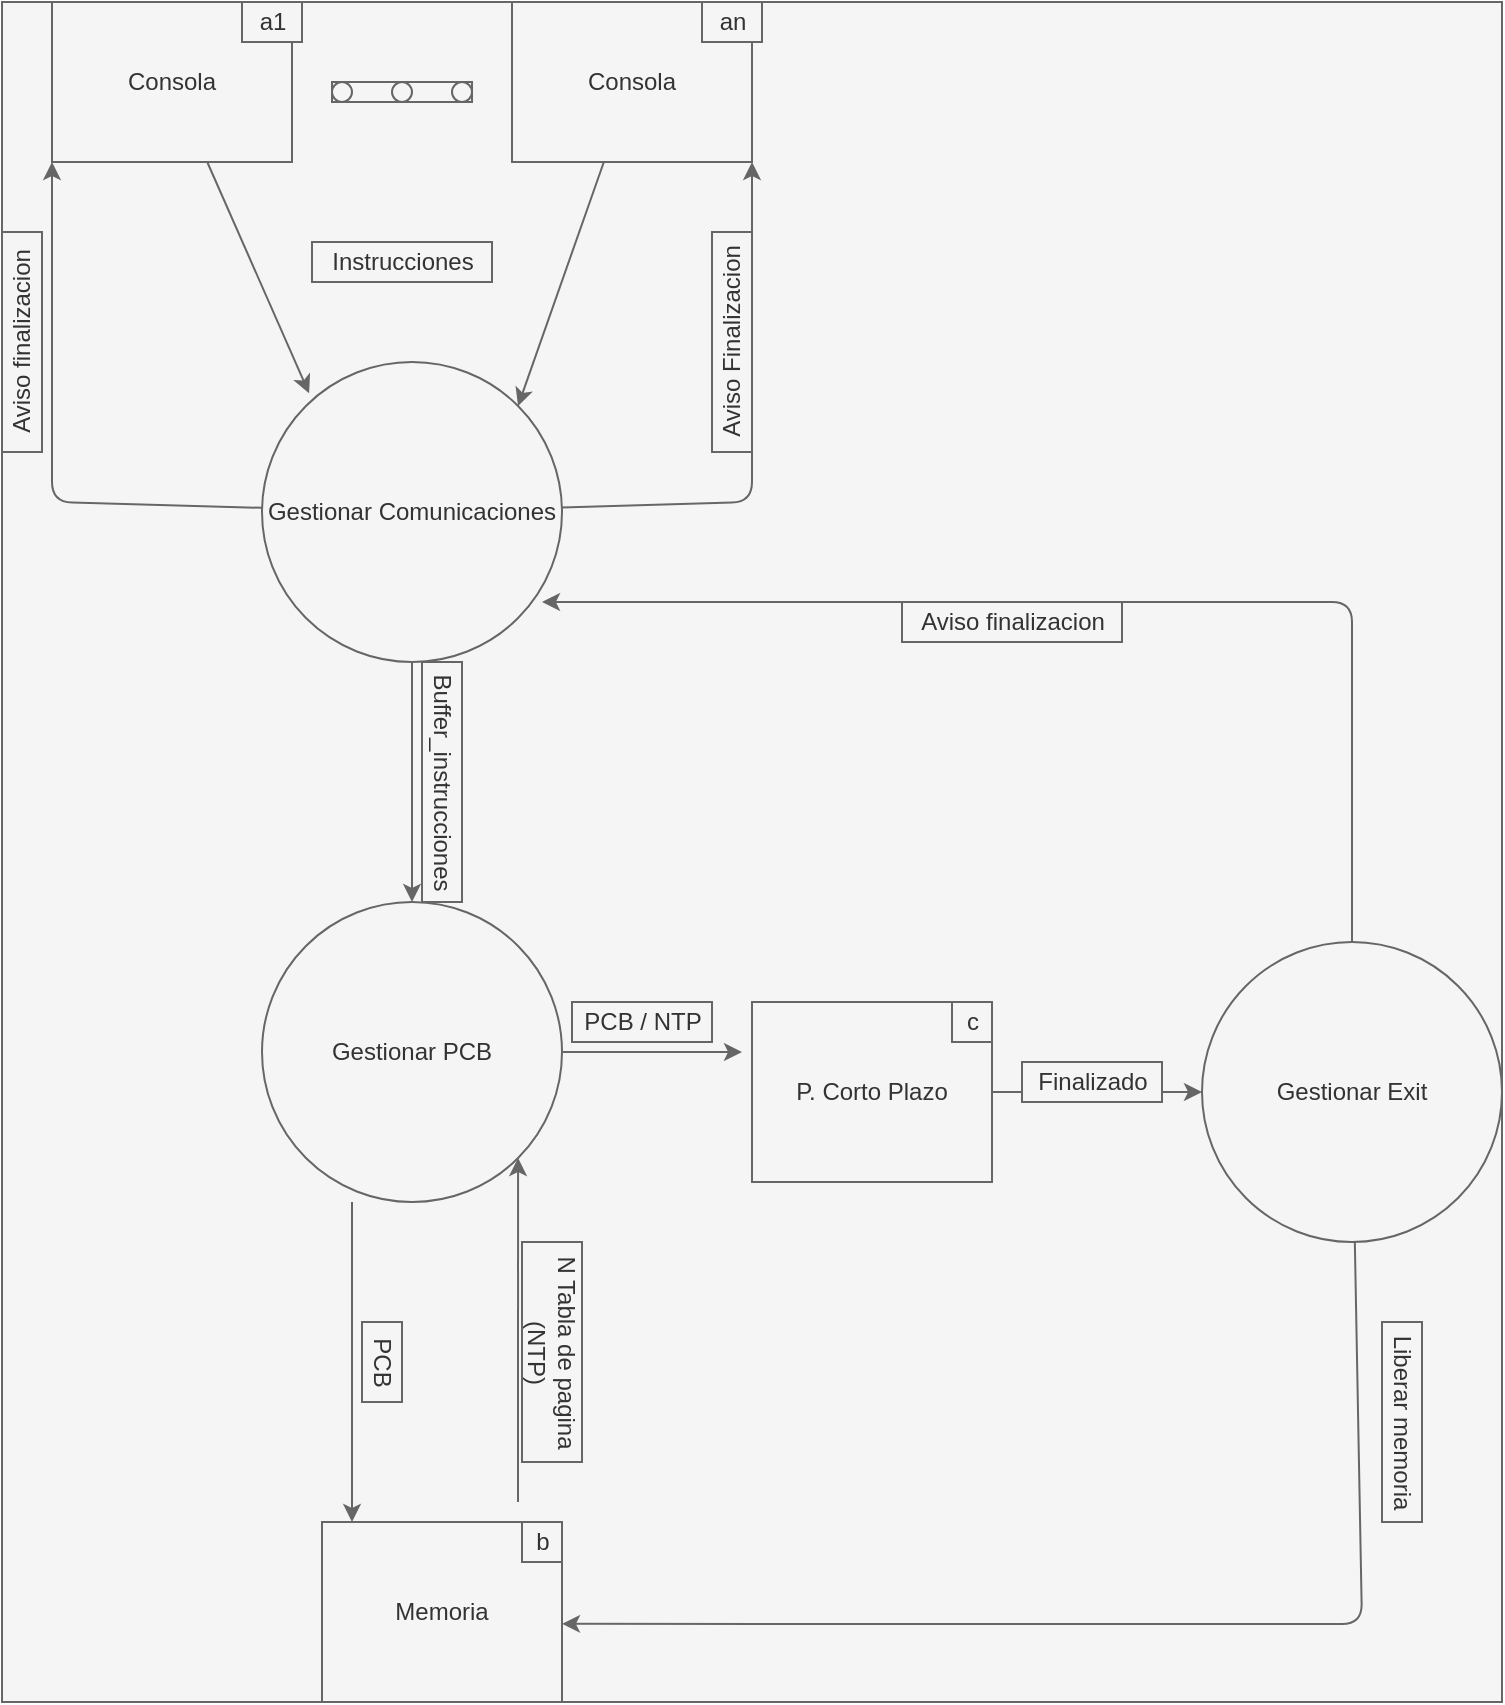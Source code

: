 <mxfile>
    <diagram id="eUtPxfsxg23w9FF80wGf" name="Page-1">
        <mxGraphModel dx="1492" dy="1218" grid="1" gridSize="10" guides="1" tooltips="1" connect="1" arrows="1" fold="1" page="1" pageScale="1" pageWidth="850" pageHeight="1100" math="0" shadow="0">
            <root>
                <mxCell id="0"/>
                <mxCell id="1" parent="0"/>
                <mxCell id="55" value="" style="group;fillColor=#f5f5f5;fontColor=#333333;strokeColor=#666666;" vertex="1" connectable="0" parent="1">
                    <mxGeometry x="70" y="70" width="750" height="850" as="geometry"/>
                </mxCell>
                <mxCell id="54" value="Gestionar Exit" style="ellipse;whiteSpace=wrap;html=1;aspect=fixed;fillColor=#f5f5f5;fontColor=#333333;strokeColor=#666666;" vertex="1" parent="55">
                    <mxGeometry x="600" y="470" width="150" height="150" as="geometry"/>
                </mxCell>
                <mxCell id="34" style="edgeStyle=none;html=1;entryX=1;entryY=1;entryDx=0;entryDy=0;fillColor=#f5f5f5;strokeColor=#666666;" parent="55" target="23" edge="1">
                    <mxGeometry relative="1" as="geometry">
                        <mxPoint x="258" y="750" as="sourcePoint"/>
                        <mxPoint x="514.98" y="819.95" as="targetPoint"/>
                    </mxGeometry>
                </mxCell>
                <mxCell id="31" value="Memoria" style="rounded=0;whiteSpace=wrap;html=1;fillColor=#f5f5f5;fontColor=#333333;strokeColor=#666666;" parent="55" vertex="1">
                    <mxGeometry x="160.0" y="760" width="120" height="90" as="geometry"/>
                </mxCell>
                <mxCell id="32" value="b" style="text;html=1;align=center;verticalAlign=middle;resizable=0;points=[];autosize=1;strokeColor=#666666;fillColor=#f5f5f5;fontColor=#333333;" parent="55" vertex="1">
                    <mxGeometry x="260" y="760" width="20" height="20" as="geometry"/>
                </mxCell>
                <mxCell id="33" value="PCB" style="text;html=1;align=center;verticalAlign=middle;resizable=0;points=[];autosize=1;strokeColor=#666666;fillColor=#f5f5f5;rotation=90;fontColor=#333333;" parent="55" vertex="1">
                    <mxGeometry x="170" y="670" width="40" height="20" as="geometry"/>
                </mxCell>
                <mxCell id="35" value="N Tabla de pagina&lt;br&gt;(NTP)" style="text;html=1;align=center;verticalAlign=middle;resizable=0;points=[];autosize=1;strokeColor=#666666;fillColor=#f5f5f5;rotation=90;fontColor=#333333;" parent="55" vertex="1">
                    <mxGeometry x="220" y="660" width="110" height="30" as="geometry"/>
                </mxCell>
                <mxCell id="49" style="edgeStyle=none;html=1;fillColor=#f5f5f5;strokeColor=#666666;" parent="55" edge="1">
                    <mxGeometry relative="1" as="geometry">
                        <mxPoint x="280.0" y="810.926" as="targetPoint"/>
                        <Array as="points">
                            <mxPoint x="680" y="811"/>
                        </Array>
                        <mxPoint x="676.415" y="619.987" as="sourcePoint"/>
                    </mxGeometry>
                </mxCell>
                <mxCell id="51" style="edgeStyle=none;html=1;fillColor=#f5f5f5;strokeColor=#666666;" parent="55" edge="1">
                    <mxGeometry relative="1" as="geometry">
                        <mxPoint x="270" y="300" as="targetPoint"/>
                        <Array as="points">
                            <mxPoint x="675" y="300"/>
                        </Array>
                        <mxPoint x="675" y="470" as="sourcePoint"/>
                    </mxGeometry>
                </mxCell>
                <mxCell id="47" style="edgeStyle=none;html=1;entryX=0;entryY=0.5;entryDx=0;entryDy=0;fillColor=#f5f5f5;strokeColor=#666666;" parent="55" source="27" edge="1">
                    <mxGeometry relative="1" as="geometry">
                        <mxPoint x="600" y="545" as="targetPoint"/>
                    </mxGeometry>
                </mxCell>
                <mxCell id="48" value="Finalizado" style="text;html=1;align=center;verticalAlign=middle;resizable=0;points=[];autosize=1;strokeColor=#666666;fillColor=#f5f5f5;fontColor=#333333;" parent="55" vertex="1">
                    <mxGeometry x="510" y="530" width="70" height="20" as="geometry"/>
                </mxCell>
                <mxCell id="50" value="Liberar memoria" style="text;html=1;align=center;verticalAlign=middle;resizable=0;points=[];autosize=1;strokeColor=#666666;fillColor=#f5f5f5;rotation=90;fontColor=#333333;" parent="55" vertex="1">
                    <mxGeometry x="650" y="700" width="100" height="20" as="geometry"/>
                </mxCell>
                <mxCell id="52" value="Aviso finalizacion" style="text;html=1;align=center;verticalAlign=middle;resizable=0;points=[];autosize=1;strokeColor=#666666;fillColor=#f5f5f5;fontColor=#333333;" parent="55" vertex="1">
                    <mxGeometry x="450" y="300" width="110" height="20" as="geometry"/>
                </mxCell>
                <mxCell id="2" value="Consola" style="rounded=0;whiteSpace=wrap;html=1;fillColor=#f5f5f5;fontColor=#333333;strokeColor=#666666;" parent="55" vertex="1">
                    <mxGeometry x="25" width="120" height="80" as="geometry"/>
                </mxCell>
                <mxCell id="3" value="a1" style="text;html=1;align=center;verticalAlign=middle;resizable=0;points=[];autosize=1;strokeColor=#666666;fillColor=#f5f5f5;fontColor=#333333;" parent="55" vertex="1">
                    <mxGeometry x="120" width="30" height="20" as="geometry"/>
                </mxCell>
                <mxCell id="7" value="" style="group;fillColor=#f5f5f5;fontColor=#333333;strokeColor=#666666;" parent="55" vertex="1" connectable="0">
                    <mxGeometry x="165" y="40" width="70" height="10" as="geometry"/>
                </mxCell>
                <mxCell id="4" value="" style="shape=ellipse;fillColor=#f5f5f5;strokeColor=#666666;html=1;sketch=0;fontColor=#333333;" parent="7" vertex="1">
                    <mxGeometry width="10" height="10" as="geometry"/>
                </mxCell>
                <mxCell id="5" value="" style="shape=ellipse;fillColor=#f5f5f5;strokeColor=#666666;html=1;sketch=0;fontColor=#333333;" parent="7" vertex="1">
                    <mxGeometry x="30" width="10" height="10" as="geometry"/>
                </mxCell>
                <mxCell id="6" value="" style="shape=ellipse;fillColor=#f5f5f5;strokeColor=#666666;html=1;sketch=0;fontColor=#333333;" parent="7" vertex="1">
                    <mxGeometry x="60" width="10" height="10" as="geometry"/>
                </mxCell>
                <mxCell id="8" value="Consola" style="rounded=0;whiteSpace=wrap;html=1;fillColor=#f5f5f5;fontColor=#333333;strokeColor=#666666;" parent="55" vertex="1">
                    <mxGeometry x="255" width="120" height="80" as="geometry"/>
                </mxCell>
                <mxCell id="9" value="an" style="text;html=1;align=center;verticalAlign=middle;resizable=0;points=[];autosize=1;strokeColor=#666666;fillColor=#f5f5f5;fontColor=#333333;" parent="55" vertex="1">
                    <mxGeometry x="350" width="30" height="20" as="geometry"/>
                </mxCell>
                <mxCell id="19" style="edgeStyle=none;html=1;entryX=1;entryY=1;entryDx=0;entryDy=0;fillColor=#f5f5f5;strokeColor=#666666;" parent="55" source="12" target="8" edge="1">
                    <mxGeometry relative="1" as="geometry">
                        <Array as="points">
                            <mxPoint x="375" y="250"/>
                        </Array>
                    </mxGeometry>
                </mxCell>
                <mxCell id="20" style="edgeStyle=none;html=1;entryX=0;entryY=1;entryDx=0;entryDy=0;fillColor=#f5f5f5;strokeColor=#666666;" parent="55" source="12" target="2" edge="1">
                    <mxGeometry relative="1" as="geometry">
                        <Array as="points">
                            <mxPoint x="25" y="250"/>
                        </Array>
                    </mxGeometry>
                </mxCell>
                <mxCell id="12" value="Gestionar Comunicaciones" style="ellipse;whiteSpace=wrap;html=1;aspect=fixed;fillColor=#f5f5f5;fontColor=#333333;strokeColor=#666666;" parent="55" vertex="1">
                    <mxGeometry x="130" y="180" width="150" height="150" as="geometry"/>
                </mxCell>
                <mxCell id="13" style="edgeStyle=none;html=1;entryX=0.157;entryY=0.104;entryDx=0;entryDy=0;entryPerimeter=0;fillColor=#f5f5f5;strokeColor=#666666;" parent="55" source="2" target="12" edge="1">
                    <mxGeometry relative="1" as="geometry"/>
                </mxCell>
                <mxCell id="14" style="edgeStyle=none;html=1;entryX=1;entryY=0;entryDx=0;entryDy=0;fillColor=#f5f5f5;strokeColor=#666666;" parent="55" source="8" target="12" edge="1">
                    <mxGeometry relative="1" as="geometry"/>
                </mxCell>
                <mxCell id="15" value="Instrucciones" style="text;html=1;align=center;verticalAlign=middle;resizable=0;points=[];autosize=1;strokeColor=#666666;fillColor=#f5f5f5;fontColor=#333333;" parent="55" vertex="1">
                    <mxGeometry x="155" y="120" width="90" height="20" as="geometry"/>
                </mxCell>
                <mxCell id="18" value="Aviso Finalizacion" style="text;html=1;align=center;verticalAlign=middle;resizable=0;points=[];autosize=1;strokeColor=#666666;fillColor=#f5f5f5;rotation=-90;fontColor=#333333;" parent="55" vertex="1">
                    <mxGeometry x="310" y="160" width="110" height="20" as="geometry"/>
                </mxCell>
                <mxCell id="21" value="Aviso finalizacion" style="text;html=1;align=center;verticalAlign=middle;resizable=0;points=[];autosize=1;strokeColor=#666666;fillColor=#f5f5f5;rotation=-90;fontColor=#333333;" parent="55" vertex="1">
                    <mxGeometry x="-45" y="160" width="110" height="20" as="geometry"/>
                </mxCell>
                <mxCell id="23" value="Gestionar PCB" style="ellipse;whiteSpace=wrap;html=1;aspect=fixed;fillColor=#f5f5f5;fontColor=#333333;strokeColor=#666666;" parent="55" vertex="1">
                    <mxGeometry x="130" y="450" width="150" height="150" as="geometry"/>
                </mxCell>
                <mxCell id="24" style="edgeStyle=none;html=1;entryX=0.5;entryY=0;entryDx=0;entryDy=0;fillColor=#f5f5f5;strokeColor=#666666;" parent="55" source="12" target="23" edge="1">
                    <mxGeometry relative="1" as="geometry"/>
                </mxCell>
                <mxCell id="25" value="Buffer_instrucciones" style="text;html=1;align=center;verticalAlign=middle;resizable=0;points=[];autosize=1;strokeColor=#666666;fillColor=#f5f5f5;rotation=90;fontColor=#333333;" parent="55" vertex="1">
                    <mxGeometry x="160" y="380" width="120" height="20" as="geometry"/>
                </mxCell>
                <mxCell id="27" value="P. Corto Plazo" style="rounded=0;whiteSpace=wrap;html=1;fillColor=#f5f5f5;fontColor=#333333;strokeColor=#666666;" parent="55" vertex="1">
                    <mxGeometry x="375" y="500" width="120" height="90" as="geometry"/>
                </mxCell>
                <mxCell id="36" value="PCB / NTP" style="text;html=1;align=center;verticalAlign=middle;resizable=0;points=[];autosize=1;strokeColor=#666666;fillColor=#f5f5f5;rotation=0;fontColor=#333333;" parent="55" vertex="1">
                    <mxGeometry x="285" y="500" width="70" height="20" as="geometry"/>
                </mxCell>
                <mxCell id="41" style="edgeStyle=none;html=1;fillColor=#f5f5f5;strokeColor=#666666;" parent="55" source="23" edge="1">
                    <mxGeometry relative="1" as="geometry">
                        <mxPoint x="370" y="525" as="targetPoint"/>
                        <mxPoint x="280" y="510" as="sourcePoint"/>
                    </mxGeometry>
                </mxCell>
                <mxCell id="28" value="c" style="text;html=1;align=center;verticalAlign=middle;resizable=0;points=[];autosize=1;strokeColor=#666666;fillColor=#f5f5f5;fontColor=#333333;" parent="55" vertex="1">
                    <mxGeometry x="475" y="500" width="20" height="20" as="geometry"/>
                </mxCell>
                <mxCell id="30" style="edgeStyle=none;html=1;entryX=0.125;entryY=0;entryDx=0;entryDy=0;entryPerimeter=0;fillColor=#f5f5f5;strokeColor=#666666;" parent="55" target="31" edge="1">
                    <mxGeometry relative="1" as="geometry">
                        <mxPoint x="40" y="600" as="targetPoint"/>
                        <mxPoint x="175.0" y="600" as="sourcePoint"/>
                    </mxGeometry>
                </mxCell>
            </root>
        </mxGraphModel>
    </diagram>
</mxfile>